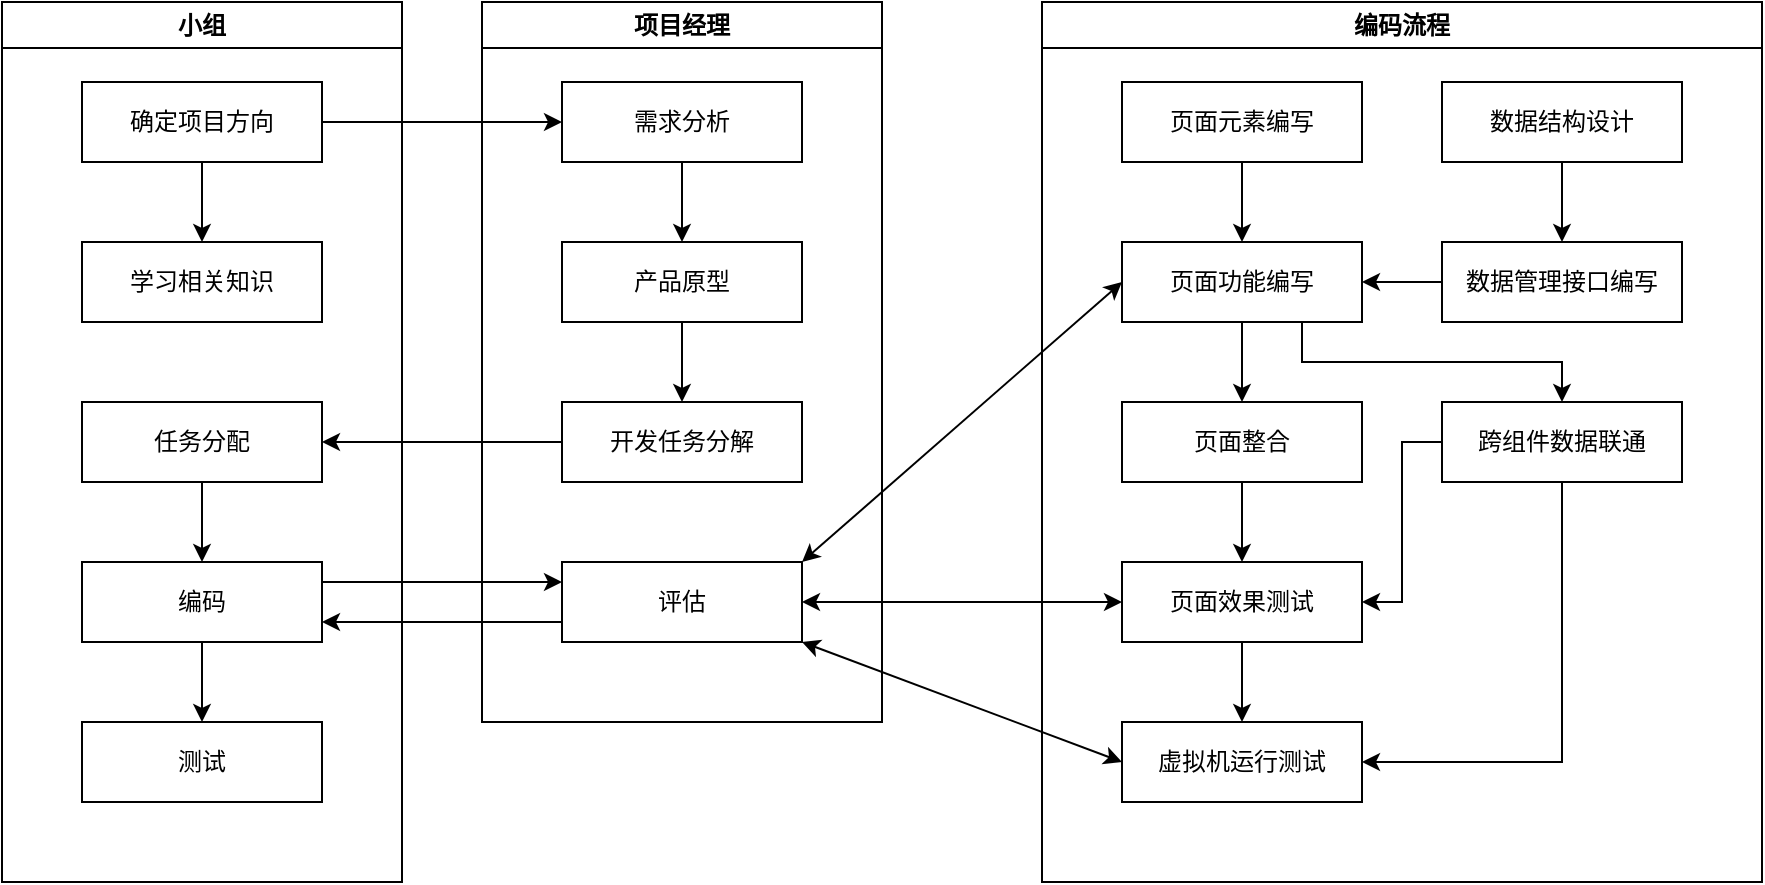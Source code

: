 <mxfile version="21.5.1" type="device">
  <diagram name="第 1 页" id="Yyu4PiGyDt7TH72nIaOb">
    <mxGraphModel dx="1461" dy="823" grid="1" gridSize="10" guides="1" tooltips="1" connect="1" arrows="1" fold="1" page="1" pageScale="1" pageWidth="827" pageHeight="1169" math="0" shadow="0">
      <root>
        <mxCell id="0" />
        <mxCell id="1" parent="0" />
        <mxCell id="OTIfjzAxY3_ReIrww3Sp-14" value="小组" style="swimlane;whiteSpace=wrap;html=1;" vertex="1" parent="1">
          <mxGeometry x="40" y="120" width="200" height="440" as="geometry">
            <mxRectangle x="40" y="120" width="60" height="30" as="alternateBounds" />
          </mxGeometry>
        </mxCell>
        <mxCell id="OTIfjzAxY3_ReIrww3Sp-58" style="edgeStyle=orthogonalEdgeStyle;rounded=0;orthogonalLoop=1;jettySize=auto;html=1;entryX=0.5;entryY=0;entryDx=0;entryDy=0;" edge="1" parent="OTIfjzAxY3_ReIrww3Sp-14" source="OTIfjzAxY3_ReIrww3Sp-1" target="OTIfjzAxY3_ReIrww3Sp-57">
          <mxGeometry relative="1" as="geometry" />
        </mxCell>
        <mxCell id="OTIfjzAxY3_ReIrww3Sp-1" value="确定项目方向" style="rounded=0;whiteSpace=wrap;html=1;" vertex="1" parent="OTIfjzAxY3_ReIrww3Sp-14">
          <mxGeometry x="40" y="40" width="120" height="40" as="geometry" />
        </mxCell>
        <mxCell id="OTIfjzAxY3_ReIrww3Sp-21" style="edgeStyle=orthogonalEdgeStyle;rounded=0;orthogonalLoop=1;jettySize=auto;html=1;entryX=0.5;entryY=0;entryDx=0;entryDy=0;" edge="1" parent="OTIfjzAxY3_ReIrww3Sp-14" source="OTIfjzAxY3_ReIrww3Sp-18" target="OTIfjzAxY3_ReIrww3Sp-20">
          <mxGeometry relative="1" as="geometry" />
        </mxCell>
        <mxCell id="OTIfjzAxY3_ReIrww3Sp-18" value="任务分配" style="rounded=0;whiteSpace=wrap;html=1;" vertex="1" parent="OTIfjzAxY3_ReIrww3Sp-14">
          <mxGeometry x="40" y="200" width="120" height="40" as="geometry" />
        </mxCell>
        <mxCell id="OTIfjzAxY3_ReIrww3Sp-28" style="edgeStyle=orthogonalEdgeStyle;rounded=0;orthogonalLoop=1;jettySize=auto;html=1;entryX=0.5;entryY=0;entryDx=0;entryDy=0;" edge="1" parent="OTIfjzAxY3_ReIrww3Sp-14" source="OTIfjzAxY3_ReIrww3Sp-20" target="OTIfjzAxY3_ReIrww3Sp-27">
          <mxGeometry relative="1" as="geometry" />
        </mxCell>
        <mxCell id="OTIfjzAxY3_ReIrww3Sp-20" value="编码" style="rounded=0;whiteSpace=wrap;html=1;" vertex="1" parent="OTIfjzAxY3_ReIrww3Sp-14">
          <mxGeometry x="40" y="280" width="120" height="40" as="geometry" />
        </mxCell>
        <mxCell id="OTIfjzAxY3_ReIrww3Sp-27" value="测试" style="rounded=0;whiteSpace=wrap;html=1;" vertex="1" parent="OTIfjzAxY3_ReIrww3Sp-14">
          <mxGeometry x="40" y="360" width="120" height="40" as="geometry" />
        </mxCell>
        <mxCell id="OTIfjzAxY3_ReIrww3Sp-57" value="学习相关知识" style="rounded=0;whiteSpace=wrap;html=1;" vertex="1" parent="OTIfjzAxY3_ReIrww3Sp-14">
          <mxGeometry x="40" y="120" width="120" height="40" as="geometry" />
        </mxCell>
        <mxCell id="OTIfjzAxY3_ReIrww3Sp-15" value="项目经理" style="swimlane;whiteSpace=wrap;html=1;" vertex="1" parent="1">
          <mxGeometry x="280" y="120" width="200" height="360" as="geometry">
            <mxRectangle x="280" y="120" width="90" height="30" as="alternateBounds" />
          </mxGeometry>
        </mxCell>
        <mxCell id="OTIfjzAxY3_ReIrww3Sp-3" value="需求分析" style="rounded=0;whiteSpace=wrap;html=1;" vertex="1" parent="OTIfjzAxY3_ReIrww3Sp-15">
          <mxGeometry x="40" y="40" width="120" height="40" as="geometry" />
        </mxCell>
        <mxCell id="OTIfjzAxY3_ReIrww3Sp-16" style="edgeStyle=orthogonalEdgeStyle;rounded=0;orthogonalLoop=1;jettySize=auto;html=1;entryX=0.5;entryY=0;entryDx=0;entryDy=0;" edge="1" parent="OTIfjzAxY3_ReIrww3Sp-15" source="OTIfjzAxY3_ReIrww3Sp-5" target="OTIfjzAxY3_ReIrww3Sp-7">
          <mxGeometry relative="1" as="geometry" />
        </mxCell>
        <mxCell id="OTIfjzAxY3_ReIrww3Sp-5" value="产品原型" style="rounded=0;whiteSpace=wrap;html=1;" vertex="1" parent="OTIfjzAxY3_ReIrww3Sp-15">
          <mxGeometry x="40" y="120" width="120" height="40" as="geometry" />
        </mxCell>
        <mxCell id="OTIfjzAxY3_ReIrww3Sp-9" style="edgeStyle=orthogonalEdgeStyle;rounded=0;orthogonalLoop=1;jettySize=auto;html=1;entryX=0.5;entryY=0;entryDx=0;entryDy=0;" edge="1" parent="OTIfjzAxY3_ReIrww3Sp-15" source="OTIfjzAxY3_ReIrww3Sp-3" target="OTIfjzAxY3_ReIrww3Sp-5">
          <mxGeometry relative="1" as="geometry" />
        </mxCell>
        <mxCell id="OTIfjzAxY3_ReIrww3Sp-7" value="开发任务分解" style="rounded=0;whiteSpace=wrap;html=1;" vertex="1" parent="OTIfjzAxY3_ReIrww3Sp-15">
          <mxGeometry x="40" y="200" width="120" height="40" as="geometry" />
        </mxCell>
        <mxCell id="OTIfjzAxY3_ReIrww3Sp-22" value="评估" style="rounded=0;whiteSpace=wrap;html=1;" vertex="1" parent="OTIfjzAxY3_ReIrww3Sp-15">
          <mxGeometry x="40" y="280" width="120" height="40" as="geometry" />
        </mxCell>
        <mxCell id="OTIfjzAxY3_ReIrww3Sp-4" style="edgeStyle=orthogonalEdgeStyle;rounded=0;orthogonalLoop=1;jettySize=auto;html=1;entryX=0;entryY=0.5;entryDx=0;entryDy=0;" edge="1" parent="1" source="OTIfjzAxY3_ReIrww3Sp-1" target="OTIfjzAxY3_ReIrww3Sp-3">
          <mxGeometry relative="1" as="geometry" />
        </mxCell>
        <mxCell id="OTIfjzAxY3_ReIrww3Sp-19" style="edgeStyle=orthogonalEdgeStyle;rounded=0;orthogonalLoop=1;jettySize=auto;html=1;entryX=1;entryY=0.5;entryDx=0;entryDy=0;" edge="1" parent="1" source="OTIfjzAxY3_ReIrww3Sp-7" target="OTIfjzAxY3_ReIrww3Sp-18">
          <mxGeometry relative="1" as="geometry" />
        </mxCell>
        <mxCell id="OTIfjzAxY3_ReIrww3Sp-24" style="edgeStyle=orthogonalEdgeStyle;rounded=0;orthogonalLoop=1;jettySize=auto;html=1;exitX=1;exitY=0.25;exitDx=0;exitDy=0;entryX=0;entryY=0.25;entryDx=0;entryDy=0;" edge="1" parent="1" source="OTIfjzAxY3_ReIrww3Sp-20" target="OTIfjzAxY3_ReIrww3Sp-22">
          <mxGeometry relative="1" as="geometry" />
        </mxCell>
        <mxCell id="OTIfjzAxY3_ReIrww3Sp-26" style="edgeStyle=orthogonalEdgeStyle;rounded=0;orthogonalLoop=1;jettySize=auto;html=1;exitX=0;exitY=0.75;exitDx=0;exitDy=0;entryX=1;entryY=0.75;entryDx=0;entryDy=0;" edge="1" parent="1" source="OTIfjzAxY3_ReIrww3Sp-22" target="OTIfjzAxY3_ReIrww3Sp-20">
          <mxGeometry relative="1" as="geometry" />
        </mxCell>
        <mxCell id="OTIfjzAxY3_ReIrww3Sp-30" value="编码流程" style="swimlane;whiteSpace=wrap;html=1;" vertex="1" parent="1">
          <mxGeometry x="560" y="120" width="360" height="440" as="geometry" />
        </mxCell>
        <mxCell id="OTIfjzAxY3_ReIrww3Sp-35" style="edgeStyle=orthogonalEdgeStyle;rounded=0;orthogonalLoop=1;jettySize=auto;html=1;entryX=0.5;entryY=0;entryDx=0;entryDy=0;" edge="1" parent="OTIfjzAxY3_ReIrww3Sp-30" source="OTIfjzAxY3_ReIrww3Sp-31" target="OTIfjzAxY3_ReIrww3Sp-34">
          <mxGeometry relative="1" as="geometry" />
        </mxCell>
        <mxCell id="OTIfjzAxY3_ReIrww3Sp-31" value="数据结构设计" style="rounded=0;whiteSpace=wrap;html=1;" vertex="1" parent="OTIfjzAxY3_ReIrww3Sp-30">
          <mxGeometry x="200" y="40" width="120" height="40" as="geometry" />
        </mxCell>
        <mxCell id="OTIfjzAxY3_ReIrww3Sp-37" style="edgeStyle=orthogonalEdgeStyle;rounded=0;orthogonalLoop=1;jettySize=auto;html=1;entryX=0.5;entryY=0;entryDx=0;entryDy=0;" edge="1" parent="OTIfjzAxY3_ReIrww3Sp-30" source="OTIfjzAxY3_ReIrww3Sp-32" target="OTIfjzAxY3_ReIrww3Sp-36">
          <mxGeometry relative="1" as="geometry" />
        </mxCell>
        <mxCell id="OTIfjzAxY3_ReIrww3Sp-32" value="页面元素编写" style="rounded=0;whiteSpace=wrap;html=1;" vertex="1" parent="OTIfjzAxY3_ReIrww3Sp-30">
          <mxGeometry x="40" y="40" width="120" height="40" as="geometry" />
        </mxCell>
        <mxCell id="OTIfjzAxY3_ReIrww3Sp-42" style="edgeStyle=orthogonalEdgeStyle;rounded=0;orthogonalLoop=1;jettySize=auto;html=1;entryX=1;entryY=0.5;entryDx=0;entryDy=0;" edge="1" parent="OTIfjzAxY3_ReIrww3Sp-30" source="OTIfjzAxY3_ReIrww3Sp-34" target="OTIfjzAxY3_ReIrww3Sp-36">
          <mxGeometry relative="1" as="geometry" />
        </mxCell>
        <mxCell id="OTIfjzAxY3_ReIrww3Sp-34" value="数据管理接口编写" style="rounded=0;whiteSpace=wrap;html=1;" vertex="1" parent="OTIfjzAxY3_ReIrww3Sp-30">
          <mxGeometry x="200" y="120" width="120" height="40" as="geometry" />
        </mxCell>
        <mxCell id="OTIfjzAxY3_ReIrww3Sp-47" style="edgeStyle=orthogonalEdgeStyle;rounded=0;orthogonalLoop=1;jettySize=auto;html=1;entryX=0.5;entryY=0;entryDx=0;entryDy=0;" edge="1" parent="OTIfjzAxY3_ReIrww3Sp-30" source="OTIfjzAxY3_ReIrww3Sp-36" target="OTIfjzAxY3_ReIrww3Sp-46">
          <mxGeometry relative="1" as="geometry" />
        </mxCell>
        <mxCell id="OTIfjzAxY3_ReIrww3Sp-50" style="edgeStyle=orthogonalEdgeStyle;rounded=0;orthogonalLoop=1;jettySize=auto;html=1;exitX=0.75;exitY=1;exitDx=0;exitDy=0;" edge="1" parent="OTIfjzAxY3_ReIrww3Sp-30" source="OTIfjzAxY3_ReIrww3Sp-36" target="OTIfjzAxY3_ReIrww3Sp-48">
          <mxGeometry relative="1" as="geometry" />
        </mxCell>
        <mxCell id="OTIfjzAxY3_ReIrww3Sp-36" value="页面功能编写" style="rounded=0;whiteSpace=wrap;html=1;" vertex="1" parent="OTIfjzAxY3_ReIrww3Sp-30">
          <mxGeometry x="40" y="120" width="120" height="40" as="geometry" />
        </mxCell>
        <mxCell id="OTIfjzAxY3_ReIrww3Sp-52" value="" style="edgeStyle=orthogonalEdgeStyle;rounded=0;orthogonalLoop=1;jettySize=auto;html=1;" edge="1" parent="OTIfjzAxY3_ReIrww3Sp-30" source="OTIfjzAxY3_ReIrww3Sp-46" target="OTIfjzAxY3_ReIrww3Sp-51">
          <mxGeometry relative="1" as="geometry" />
        </mxCell>
        <mxCell id="OTIfjzAxY3_ReIrww3Sp-46" value="页面整合" style="rounded=0;whiteSpace=wrap;html=1;" vertex="1" parent="OTIfjzAxY3_ReIrww3Sp-30">
          <mxGeometry x="40" y="200" width="120" height="40" as="geometry" />
        </mxCell>
        <mxCell id="OTIfjzAxY3_ReIrww3Sp-53" style="edgeStyle=orthogonalEdgeStyle;rounded=0;orthogonalLoop=1;jettySize=auto;html=1;entryX=1;entryY=0.5;entryDx=0;entryDy=0;" edge="1" parent="OTIfjzAxY3_ReIrww3Sp-30" source="OTIfjzAxY3_ReIrww3Sp-48" target="OTIfjzAxY3_ReIrww3Sp-51">
          <mxGeometry relative="1" as="geometry" />
        </mxCell>
        <mxCell id="OTIfjzAxY3_ReIrww3Sp-61" style="edgeStyle=orthogonalEdgeStyle;rounded=0;orthogonalLoop=1;jettySize=auto;html=1;entryX=1;entryY=0.5;entryDx=0;entryDy=0;" edge="1" parent="OTIfjzAxY3_ReIrww3Sp-30" source="OTIfjzAxY3_ReIrww3Sp-48" target="OTIfjzAxY3_ReIrww3Sp-55">
          <mxGeometry relative="1" as="geometry">
            <Array as="points">
              <mxPoint x="260" y="380" />
            </Array>
          </mxGeometry>
        </mxCell>
        <mxCell id="OTIfjzAxY3_ReIrww3Sp-48" value="跨组件数据联通" style="rounded=0;whiteSpace=wrap;html=1;" vertex="1" parent="OTIfjzAxY3_ReIrww3Sp-30">
          <mxGeometry x="200" y="200" width="120" height="40" as="geometry" />
        </mxCell>
        <mxCell id="OTIfjzAxY3_ReIrww3Sp-56" style="edgeStyle=orthogonalEdgeStyle;rounded=0;orthogonalLoop=1;jettySize=auto;html=1;entryX=0.5;entryY=0;entryDx=0;entryDy=0;" edge="1" parent="OTIfjzAxY3_ReIrww3Sp-30" source="OTIfjzAxY3_ReIrww3Sp-51" target="OTIfjzAxY3_ReIrww3Sp-55">
          <mxGeometry relative="1" as="geometry" />
        </mxCell>
        <mxCell id="OTIfjzAxY3_ReIrww3Sp-51" value="页面效果测试" style="rounded=0;whiteSpace=wrap;html=1;" vertex="1" parent="OTIfjzAxY3_ReIrww3Sp-30">
          <mxGeometry x="40" y="280" width="120" height="40" as="geometry" />
        </mxCell>
        <mxCell id="OTIfjzAxY3_ReIrww3Sp-55" value="虚拟机运行测试" style="rounded=0;whiteSpace=wrap;html=1;" vertex="1" parent="OTIfjzAxY3_ReIrww3Sp-30">
          <mxGeometry x="40" y="360" width="120" height="40" as="geometry" />
        </mxCell>
        <mxCell id="OTIfjzAxY3_ReIrww3Sp-45" value="" style="endArrow=classic;startArrow=classic;html=1;rounded=0;entryX=0;entryY=0.5;entryDx=0;entryDy=0;exitX=1;exitY=0;exitDx=0;exitDy=0;" edge="1" parent="1" source="OTIfjzAxY3_ReIrww3Sp-22" target="OTIfjzAxY3_ReIrww3Sp-36">
          <mxGeometry width="50" height="50" relative="1" as="geometry">
            <mxPoint x="330" y="450" as="sourcePoint" />
            <mxPoint x="380" y="400" as="targetPoint" />
          </mxGeometry>
        </mxCell>
        <mxCell id="OTIfjzAxY3_ReIrww3Sp-54" value="" style="endArrow=classic;startArrow=classic;html=1;rounded=0;entryX=0;entryY=0.5;entryDx=0;entryDy=0;exitX=1;exitY=0.5;exitDx=0;exitDy=0;" edge="1" parent="1" source="OTIfjzAxY3_ReIrww3Sp-22" target="OTIfjzAxY3_ReIrww3Sp-51">
          <mxGeometry width="50" height="50" relative="1" as="geometry">
            <mxPoint x="330" y="450" as="sourcePoint" />
            <mxPoint x="380" y="400" as="targetPoint" />
          </mxGeometry>
        </mxCell>
        <mxCell id="OTIfjzAxY3_ReIrww3Sp-59" value="" style="endArrow=classic;startArrow=classic;html=1;rounded=0;entryX=0;entryY=0.5;entryDx=0;entryDy=0;exitX=1;exitY=1;exitDx=0;exitDy=0;" edge="1" parent="1" source="OTIfjzAxY3_ReIrww3Sp-22" target="OTIfjzAxY3_ReIrww3Sp-55">
          <mxGeometry width="50" height="50" relative="1" as="geometry">
            <mxPoint x="330" y="450" as="sourcePoint" />
            <mxPoint x="380" y="400" as="targetPoint" />
          </mxGeometry>
        </mxCell>
      </root>
    </mxGraphModel>
  </diagram>
</mxfile>

